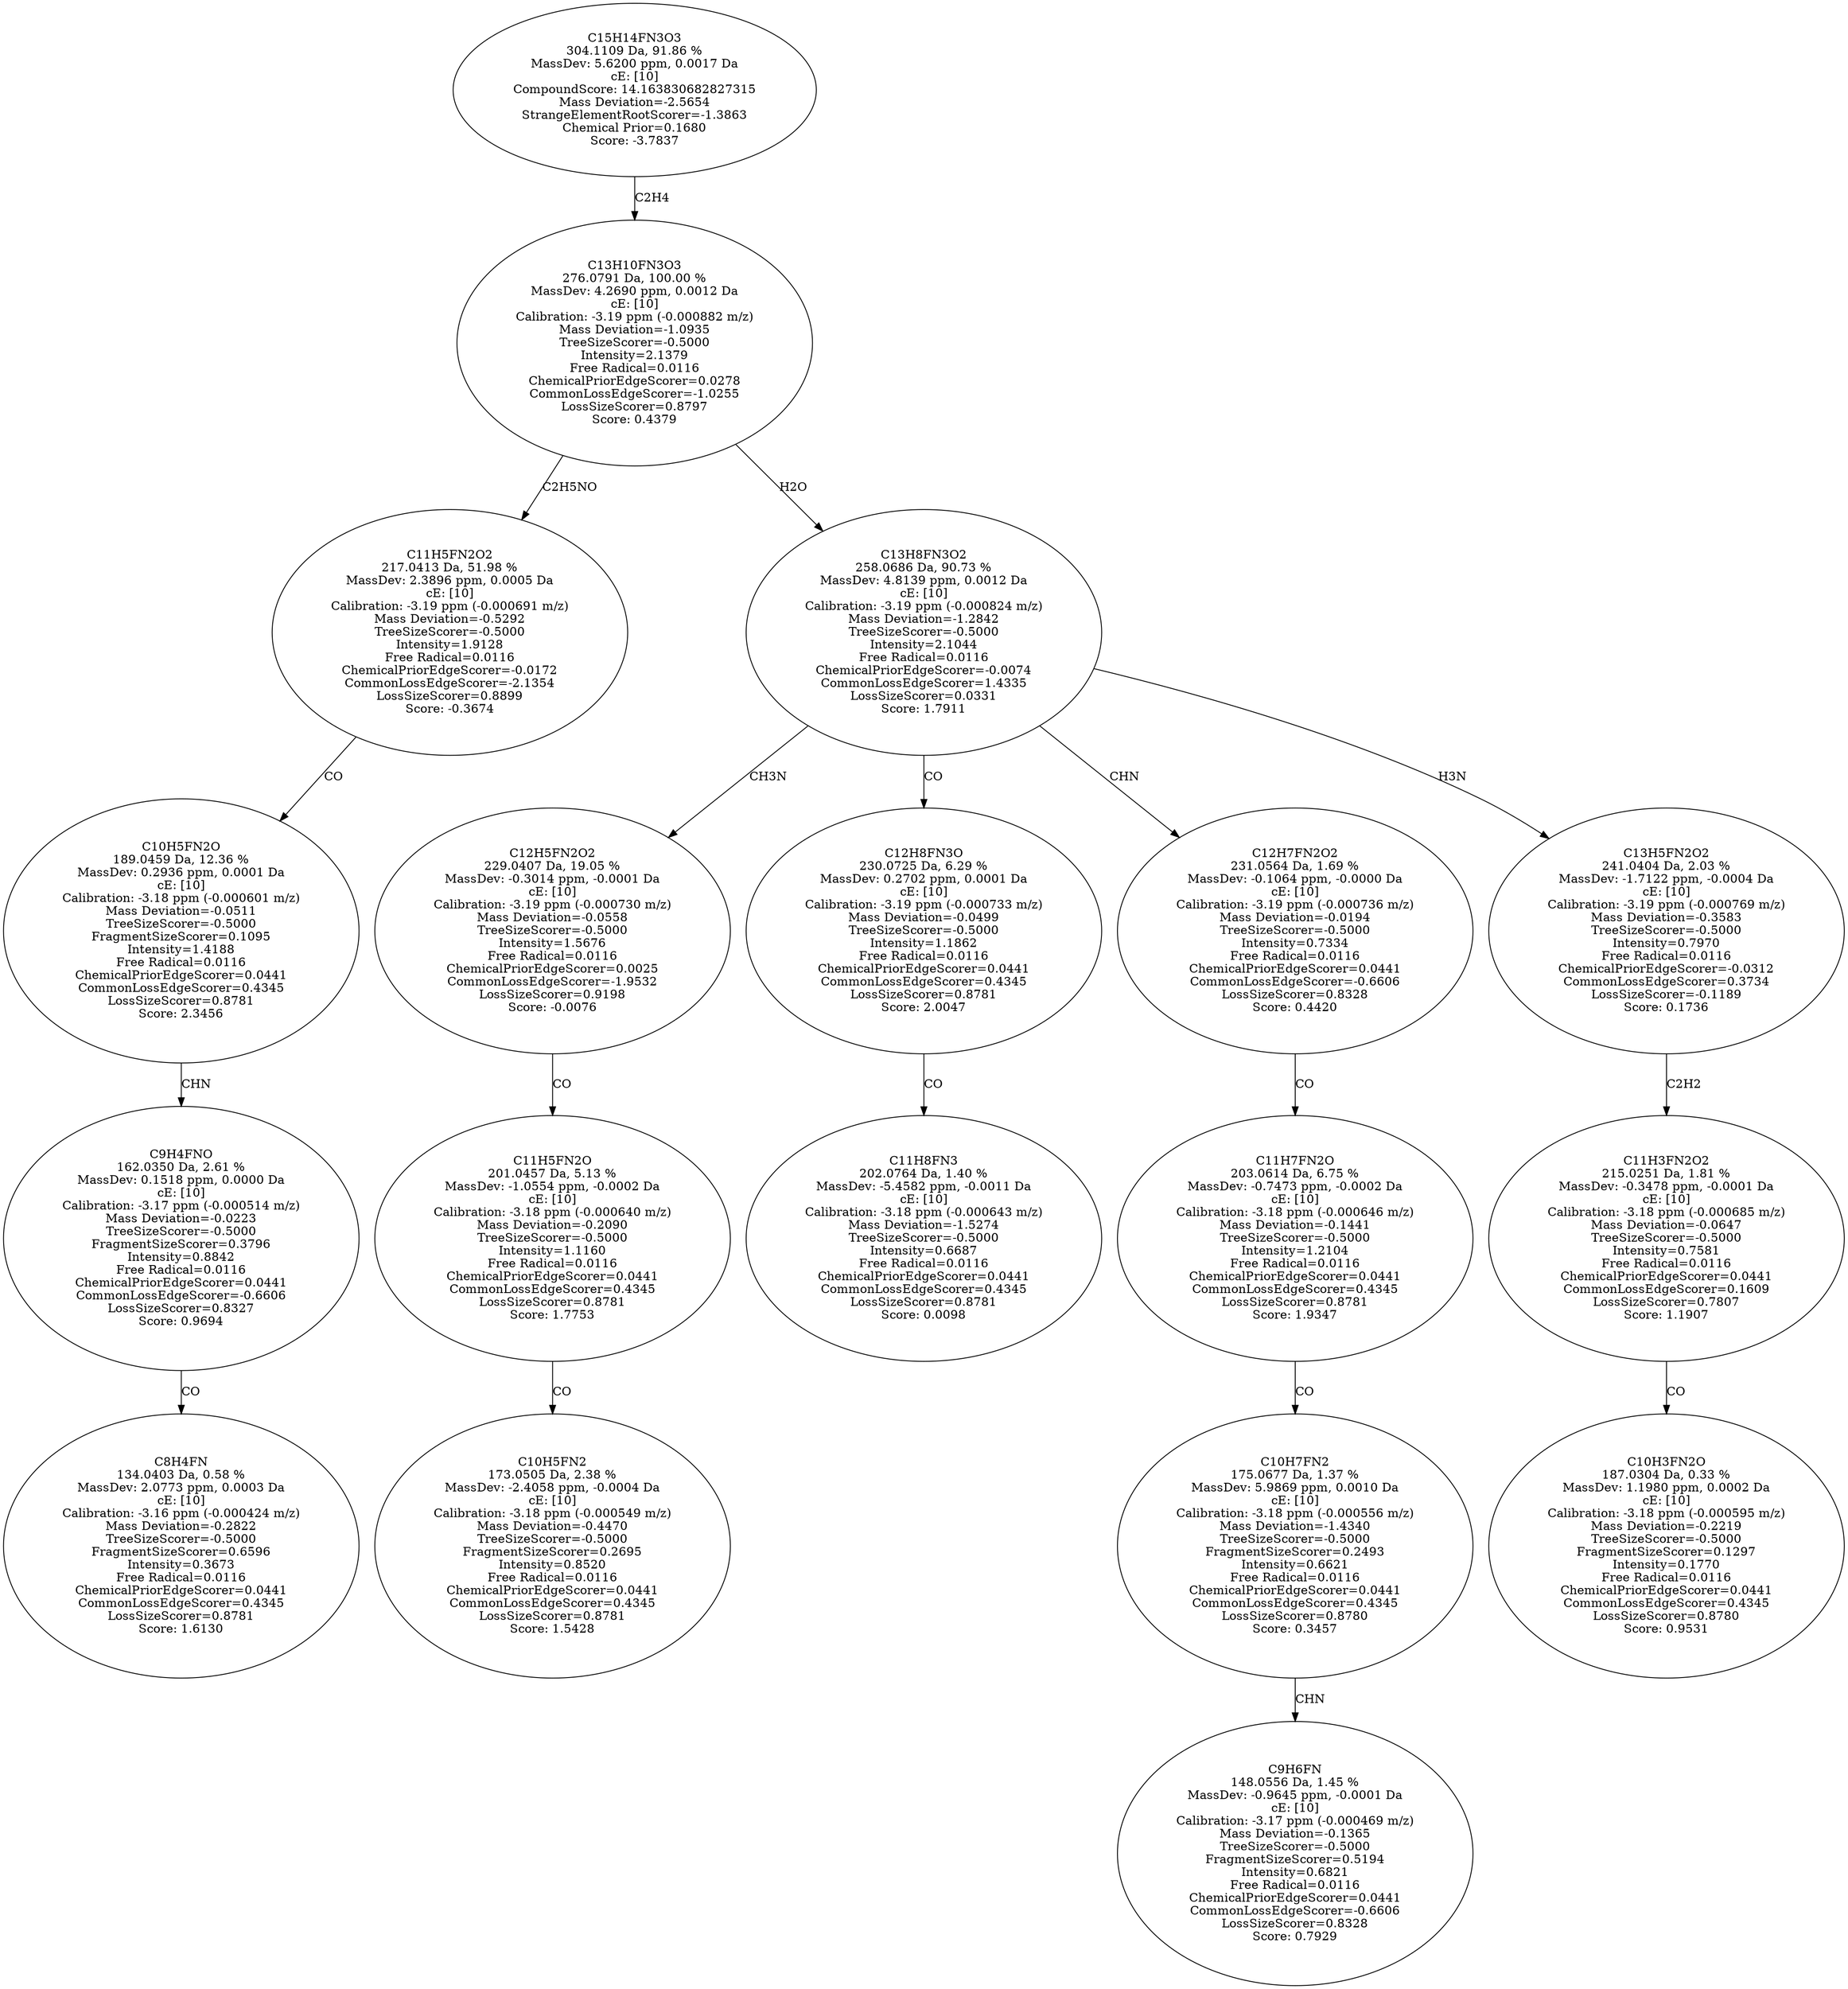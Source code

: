 strict digraph {
v1 [label="C8H4FN\n134.0403 Da, 0.58 %\nMassDev: 2.0773 ppm, 0.0003 Da\ncE: [10]\nCalibration: -3.16 ppm (-0.000424 m/z)\nMass Deviation=-0.2822\nTreeSizeScorer=-0.5000\nFragmentSizeScorer=0.6596\nIntensity=0.3673\nFree Radical=0.0116\nChemicalPriorEdgeScorer=0.0441\nCommonLossEdgeScorer=0.4345\nLossSizeScorer=0.8781\nScore: 1.6130"];
v2 [label="C9H4FNO\n162.0350 Da, 2.61 %\nMassDev: 0.1518 ppm, 0.0000 Da\ncE: [10]\nCalibration: -3.17 ppm (-0.000514 m/z)\nMass Deviation=-0.0223\nTreeSizeScorer=-0.5000\nFragmentSizeScorer=0.3796\nIntensity=0.8842\nFree Radical=0.0116\nChemicalPriorEdgeScorer=0.0441\nCommonLossEdgeScorer=-0.6606\nLossSizeScorer=0.8327\nScore: 0.9694"];
v3 [label="C10H5FN2O\n189.0459 Da, 12.36 %\nMassDev: 0.2936 ppm, 0.0001 Da\ncE: [10]\nCalibration: -3.18 ppm (-0.000601 m/z)\nMass Deviation=-0.0511\nTreeSizeScorer=-0.5000\nFragmentSizeScorer=0.1095\nIntensity=1.4188\nFree Radical=0.0116\nChemicalPriorEdgeScorer=0.0441\nCommonLossEdgeScorer=0.4345\nLossSizeScorer=0.8781\nScore: 2.3456"];
v4 [label="C11H5FN2O2\n217.0413 Da, 51.98 %\nMassDev: 2.3896 ppm, 0.0005 Da\ncE: [10]\nCalibration: -3.19 ppm (-0.000691 m/z)\nMass Deviation=-0.5292\nTreeSizeScorer=-0.5000\nIntensity=1.9128\nFree Radical=0.0116\nChemicalPriorEdgeScorer=-0.0172\nCommonLossEdgeScorer=-2.1354\nLossSizeScorer=0.8899\nScore: -0.3674"];
v5 [label="C10H5FN2\n173.0505 Da, 2.38 %\nMassDev: -2.4058 ppm, -0.0004 Da\ncE: [10]\nCalibration: -3.18 ppm (-0.000549 m/z)\nMass Deviation=-0.4470\nTreeSizeScorer=-0.5000\nFragmentSizeScorer=0.2695\nIntensity=0.8520\nFree Radical=0.0116\nChemicalPriorEdgeScorer=0.0441\nCommonLossEdgeScorer=0.4345\nLossSizeScorer=0.8781\nScore: 1.5428"];
v6 [label="C11H5FN2O\n201.0457 Da, 5.13 %\nMassDev: -1.0554 ppm, -0.0002 Da\ncE: [10]\nCalibration: -3.18 ppm (-0.000640 m/z)\nMass Deviation=-0.2090\nTreeSizeScorer=-0.5000\nIntensity=1.1160\nFree Radical=0.0116\nChemicalPriorEdgeScorer=0.0441\nCommonLossEdgeScorer=0.4345\nLossSizeScorer=0.8781\nScore: 1.7753"];
v7 [label="C12H5FN2O2\n229.0407 Da, 19.05 %\nMassDev: -0.3014 ppm, -0.0001 Da\ncE: [10]\nCalibration: -3.19 ppm (-0.000730 m/z)\nMass Deviation=-0.0558\nTreeSizeScorer=-0.5000\nIntensity=1.5676\nFree Radical=0.0116\nChemicalPriorEdgeScorer=0.0025\nCommonLossEdgeScorer=-1.9532\nLossSizeScorer=0.9198\nScore: -0.0076"];
v8 [label="C11H8FN3\n202.0764 Da, 1.40 %\nMassDev: -5.4582 ppm, -0.0011 Da\ncE: [10]\nCalibration: -3.18 ppm (-0.000643 m/z)\nMass Deviation=-1.5274\nTreeSizeScorer=-0.5000\nIntensity=0.6687\nFree Radical=0.0116\nChemicalPriorEdgeScorer=0.0441\nCommonLossEdgeScorer=0.4345\nLossSizeScorer=0.8781\nScore: 0.0098"];
v9 [label="C12H8FN3O\n230.0725 Da, 6.29 %\nMassDev: 0.2702 ppm, 0.0001 Da\ncE: [10]\nCalibration: -3.19 ppm (-0.000733 m/z)\nMass Deviation=-0.0499\nTreeSizeScorer=-0.5000\nIntensity=1.1862\nFree Radical=0.0116\nChemicalPriorEdgeScorer=0.0441\nCommonLossEdgeScorer=0.4345\nLossSizeScorer=0.8781\nScore: 2.0047"];
v10 [label="C9H6FN\n148.0556 Da, 1.45 %\nMassDev: -0.9645 ppm, -0.0001 Da\ncE: [10]\nCalibration: -3.17 ppm (-0.000469 m/z)\nMass Deviation=-0.1365\nTreeSizeScorer=-0.5000\nFragmentSizeScorer=0.5194\nIntensity=0.6821\nFree Radical=0.0116\nChemicalPriorEdgeScorer=0.0441\nCommonLossEdgeScorer=-0.6606\nLossSizeScorer=0.8328\nScore: 0.7929"];
v11 [label="C10H7FN2\n175.0677 Da, 1.37 %\nMassDev: 5.9869 ppm, 0.0010 Da\ncE: [10]\nCalibration: -3.18 ppm (-0.000556 m/z)\nMass Deviation=-1.4340\nTreeSizeScorer=-0.5000\nFragmentSizeScorer=0.2493\nIntensity=0.6621\nFree Radical=0.0116\nChemicalPriorEdgeScorer=0.0441\nCommonLossEdgeScorer=0.4345\nLossSizeScorer=0.8780\nScore: 0.3457"];
v12 [label="C11H7FN2O\n203.0614 Da, 6.75 %\nMassDev: -0.7473 ppm, -0.0002 Da\ncE: [10]\nCalibration: -3.18 ppm (-0.000646 m/z)\nMass Deviation=-0.1441\nTreeSizeScorer=-0.5000\nIntensity=1.2104\nFree Radical=0.0116\nChemicalPriorEdgeScorer=0.0441\nCommonLossEdgeScorer=0.4345\nLossSizeScorer=0.8781\nScore: 1.9347"];
v13 [label="C12H7FN2O2\n231.0564 Da, 1.69 %\nMassDev: -0.1064 ppm, -0.0000 Da\ncE: [10]\nCalibration: -3.19 ppm (-0.000736 m/z)\nMass Deviation=-0.0194\nTreeSizeScorer=-0.5000\nIntensity=0.7334\nFree Radical=0.0116\nChemicalPriorEdgeScorer=0.0441\nCommonLossEdgeScorer=-0.6606\nLossSizeScorer=0.8328\nScore: 0.4420"];
v14 [label="C10H3FN2O\n187.0304 Da, 0.33 %\nMassDev: 1.1980 ppm, 0.0002 Da\ncE: [10]\nCalibration: -3.18 ppm (-0.000595 m/z)\nMass Deviation=-0.2219\nTreeSizeScorer=-0.5000\nFragmentSizeScorer=0.1297\nIntensity=0.1770\nFree Radical=0.0116\nChemicalPriorEdgeScorer=0.0441\nCommonLossEdgeScorer=0.4345\nLossSizeScorer=0.8780\nScore: 0.9531"];
v15 [label="C11H3FN2O2\n215.0251 Da, 1.81 %\nMassDev: -0.3478 ppm, -0.0001 Da\ncE: [10]\nCalibration: -3.18 ppm (-0.000685 m/z)\nMass Deviation=-0.0647\nTreeSizeScorer=-0.5000\nIntensity=0.7581\nFree Radical=0.0116\nChemicalPriorEdgeScorer=0.0441\nCommonLossEdgeScorer=0.1609\nLossSizeScorer=0.7807\nScore: 1.1907"];
v16 [label="C13H5FN2O2\n241.0404 Da, 2.03 %\nMassDev: -1.7122 ppm, -0.0004 Da\ncE: [10]\nCalibration: -3.19 ppm (-0.000769 m/z)\nMass Deviation=-0.3583\nTreeSizeScorer=-0.5000\nIntensity=0.7970\nFree Radical=0.0116\nChemicalPriorEdgeScorer=-0.0312\nCommonLossEdgeScorer=0.3734\nLossSizeScorer=-0.1189\nScore: 0.1736"];
v17 [label="C13H8FN3O2\n258.0686 Da, 90.73 %\nMassDev: 4.8139 ppm, 0.0012 Da\ncE: [10]\nCalibration: -3.19 ppm (-0.000824 m/z)\nMass Deviation=-1.2842\nTreeSizeScorer=-0.5000\nIntensity=2.1044\nFree Radical=0.0116\nChemicalPriorEdgeScorer=-0.0074\nCommonLossEdgeScorer=1.4335\nLossSizeScorer=0.0331\nScore: 1.7911"];
v18 [label="C13H10FN3O3\n276.0791 Da, 100.00 %\nMassDev: 4.2690 ppm, 0.0012 Da\ncE: [10]\nCalibration: -3.19 ppm (-0.000882 m/z)\nMass Deviation=-1.0935\nTreeSizeScorer=-0.5000\nIntensity=2.1379\nFree Radical=0.0116\nChemicalPriorEdgeScorer=0.0278\nCommonLossEdgeScorer=-1.0255\nLossSizeScorer=0.8797\nScore: 0.4379"];
v19 [label="C15H14FN3O3\n304.1109 Da, 91.86 %\nMassDev: 5.6200 ppm, 0.0017 Da\ncE: [10]\nCompoundScore: 14.163830682827315\nMass Deviation=-2.5654\nStrangeElementRootScorer=-1.3863\nChemical Prior=0.1680\nScore: -3.7837"];
v2 -> v1 [label="CO"];
v3 -> v2 [label="CHN"];
v4 -> v3 [label="CO"];
v18 -> v4 [label="C2H5NO"];
v6 -> v5 [label="CO"];
v7 -> v6 [label="CO"];
v17 -> v7 [label="CH3N"];
v9 -> v8 [label="CO"];
v17 -> v9 [label="CO"];
v11 -> v10 [label="CHN"];
v12 -> v11 [label="CO"];
v13 -> v12 [label="CO"];
v17 -> v13 [label="CHN"];
v15 -> v14 [label="CO"];
v16 -> v15 [label="C2H2"];
v17 -> v16 [label="H3N"];
v18 -> v17 [label="H2O"];
v19 -> v18 [label="C2H4"];
}
